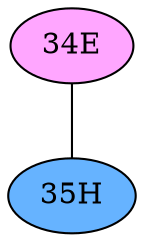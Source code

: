 // The Round Table
graph {
	"34E" [fillcolor="#FFA6FF" style=radial]
	"35H" [fillcolor="#66B3FF" style=radial]
	"34E" -- "35H" [penwidth=1]
}
